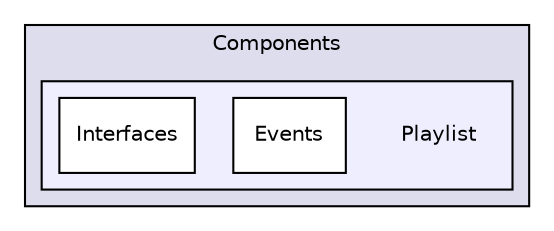 digraph "MediaMotion/Assets/Scripts/Modules/Components/Playlist" {
  compound=true
  node [ fontsize="10", fontname="Helvetica"];
  edge [ labelfontsize="10", labelfontname="Helvetica"];
  subgraph clusterdir_2fa9d518e7f5251225cdf4da93c1627d {
    graph [ bgcolor="#ddddee", pencolor="black", label="Components" fontname="Helvetica", fontsize="10", URL="dir_2fa9d518e7f5251225cdf4da93c1627d.html"]
  subgraph clusterdir_3ca1b53a073ba0207a1bafe7ed2cb1c4 {
    graph [ bgcolor="#eeeeff", pencolor="black", label="" URL="dir_3ca1b53a073ba0207a1bafe7ed2cb1c4.html"];
    dir_3ca1b53a073ba0207a1bafe7ed2cb1c4 [shape=plaintext label="Playlist"];
    dir_81010ef6a92fe124c9303056485a0b5d [shape=box label="Events" color="black" fillcolor="white" style="filled" URL="dir_81010ef6a92fe124c9303056485a0b5d.html"];
    dir_d015365a0dab320a3dd5598367d4650b [shape=box label="Interfaces" color="black" fillcolor="white" style="filled" URL="dir_d015365a0dab320a3dd5598367d4650b.html"];
  }
  }
}
